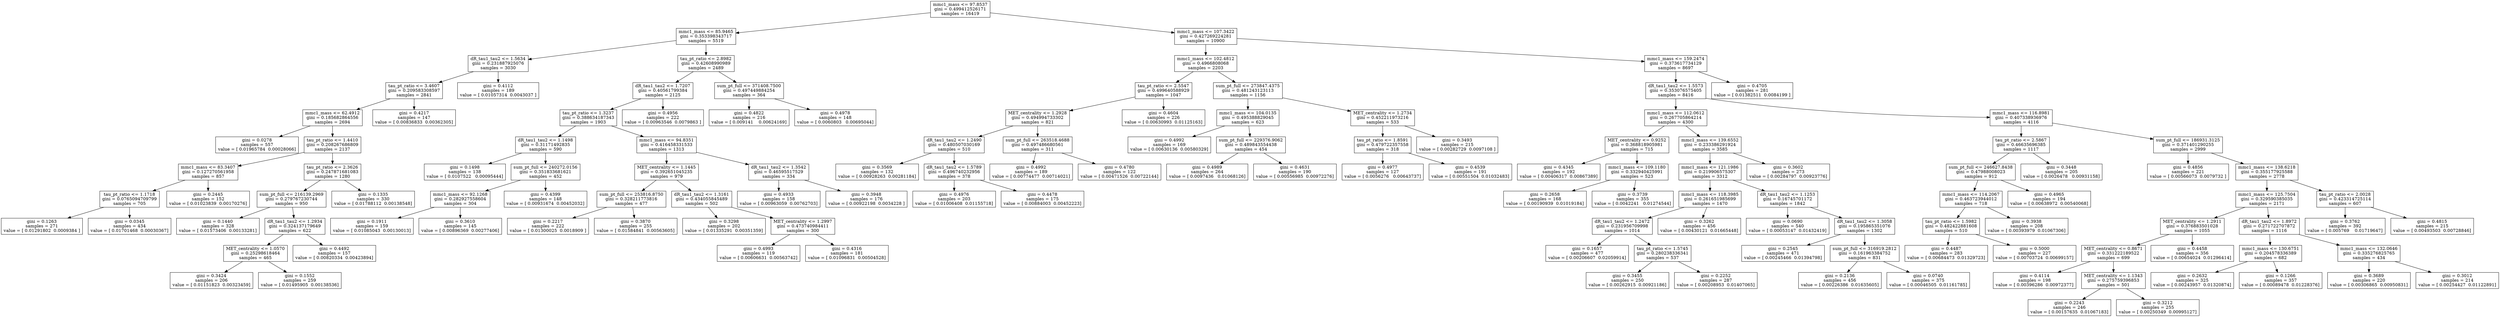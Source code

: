 digraph Tree {
0 [label="mmc1_mass <= 97.8537\ngini = 0.499412526171\nsamples = 16419", shape="box"] ;
1 [label="mmc1_mass <= 85.9465\ngini = 0.353398343717\nsamples = 5519", shape="box"] ;
0 -> 1 ;
2 [label="dR_tau1_tau2 <= 1.5634\ngini = 0.231887925076\nsamples = 3030", shape="box"] ;
1 -> 2 ;
3 [label="tau_pt_ratio <= 3.4607\ngini = 0.209583308597\nsamples = 2841", shape="box"] ;
2 -> 3 ;
4 [label="mmc1_mass <= 62.4912\ngini = 0.185682864556\nsamples = 2694", shape="box"] ;
3 -> 4 ;
5 [label="gini = 0.0278\nsamples = 557\nvalue = [ 0.01965784  0.00028066]", shape="box"] ;
4 -> 5 ;
6 [label="tau_pt_ratio <= 1.4410\ngini = 0.208267686809\nsamples = 2137", shape="box"] ;
4 -> 6 ;
7 [label="mmc1_mass <= 83.3407\ngini = 0.127270561958\nsamples = 857", shape="box"] ;
6 -> 7 ;
8 [label="tau_pt_ratio <= 1.1718\ngini = 0.0765094709799\nsamples = 705", shape="box"] ;
7 -> 8 ;
9 [label="gini = 0.1263\nsamples = 271\nvalue = [ 0.01291802  0.0009384 ]", shape="box"] ;
8 -> 9 ;
10 [label="gini = 0.0345\nsamples = 434\nvalue = [ 0.01701468  0.00030367]", shape="box"] ;
8 -> 10 ;
11 [label="gini = 0.2445\nsamples = 152\nvalue = [ 0.01023839  0.00170276]", shape="box"] ;
7 -> 11 ;
12 [label="tau_pt_ratio <= 2.3626\ngini = 0.247871681083\nsamples = 1280", shape="box"] ;
6 -> 12 ;
13 [label="sum_pt_full <= 216139.2969\ngini = 0.279767230744\nsamples = 950", shape="box"] ;
12 -> 13 ;
14 [label="gini = 0.1440\nsamples = 328\nvalue = [ 0.01573406  0.00133281]", shape="box"] ;
13 -> 14 ;
15 [label="dR_tau1_tau2 <= 1.2934\ngini = 0.324137179649\nsamples = 622", shape="box"] ;
13 -> 15 ;
16 [label="MET_centrality <= 1.0570\ngini = 0.25298618464\nsamples = 465", shape="box"] ;
15 -> 16 ;
17 [label="gini = 0.3424\nsamples = 206\nvalue = [ 0.01151823  0.00323459]", shape="box"] ;
16 -> 17 ;
18 [label="gini = 0.1552\nsamples = 259\nvalue = [ 0.01495905  0.00138536]", shape="box"] ;
16 -> 18 ;
19 [label="gini = 0.4492\nsamples = 157\nvalue = [ 0.00820334  0.00423894]", shape="box"] ;
15 -> 19 ;
20 [label="gini = 0.1335\nsamples = 330\nvalue = [ 0.01788112  0.00138548]", shape="box"] ;
12 -> 20 ;
21 [label="gini = 0.4217\nsamples = 147\nvalue = [ 0.00836833  0.00362305]", shape="box"] ;
3 -> 21 ;
22 [label="gini = 0.4112\nsamples = 189\nvalue = [ 0.01057314  0.0043037 ]", shape="box"] ;
2 -> 22 ;
23 [label="tau_pt_ratio <= 2.8982\ngini = 0.42608990989\nsamples = 2489", shape="box"] ;
1 -> 23 ;
24 [label="dR_tau1_tau2 <= 1.7207\ngini = 0.40561799384\nsamples = 2125", shape="box"] ;
23 -> 24 ;
25 [label="tau_pt_ratio <= 1.3237\ngini = 0.388634187343\nsamples = 1903", shape="box"] ;
24 -> 25 ;
26 [label="dR_tau1_tau2 <= 1.1498\ngini = 0.31171492835\nsamples = 590", shape="box"] ;
25 -> 26 ;
27 [label="gini = 0.1498\nsamples = 138\nvalue = [ 0.0107522   0.00095444]", shape="box"] ;
26 -> 27 ;
28 [label="sum_pt_full <= 240272.0156\ngini = 0.351833681621\nsamples = 452", shape="box"] ;
26 -> 28 ;
29 [label="mmc1_mass <= 92.1268\ngini = 0.282927558604\nsamples = 304", shape="box"] ;
28 -> 29 ;
30 [label="gini = 0.1911\nsamples = 159\nvalue = [ 0.01085043  0.00130013]", shape="box"] ;
29 -> 30 ;
31 [label="gini = 0.3610\nsamples = 145\nvalue = [ 0.00896369  0.00277406]", shape="box"] ;
29 -> 31 ;
32 [label="gini = 0.4399\nsamples = 148\nvalue = [ 0.00931674  0.00452032]", shape="box"] ;
28 -> 32 ;
33 [label="mmc1_mass <= 94.8351\ngini = 0.416458331533\nsamples = 1313", shape="box"] ;
25 -> 33 ;
34 [label="MET_centrality <= 1.1445\ngini = 0.392651045235\nsamples = 979", shape="box"] ;
33 -> 34 ;
35 [label="sum_pt_full <= 253816.8750\ngini = 0.328211773816\nsamples = 477", shape="box"] ;
34 -> 35 ;
36 [label="gini = 0.2217\nsamples = 222\nvalue = [ 0.01300025  0.0018909 ]", shape="box"] ;
35 -> 36 ;
37 [label="gini = 0.3870\nsamples = 255\nvalue = [ 0.01584841  0.00563605]", shape="box"] ;
35 -> 37 ;
38 [label="dR_tau1_tau2 <= 1.3161\ngini = 0.434055845489\nsamples = 502", shape="box"] ;
34 -> 38 ;
39 [label="gini = 0.3298\nsamples = 202\nvalue = [ 0.01335291  0.00351359]", shape="box"] ;
38 -> 39 ;
40 [label="MET_centrality <= 1.2997\ngini = 0.473740984411\nsamples = 300", shape="box"] ;
38 -> 40 ;
41 [label="gini = 0.4993\nsamples = 119\nvalue = [ 0.00606631  0.00563742]", shape="box"] ;
40 -> 41 ;
42 [label="gini = 0.4316\nsamples = 181\nvalue = [ 0.01096831  0.00504528]", shape="box"] ;
40 -> 42 ;
43 [label="dR_tau1_tau2 <= 1.3542\ngini = 0.46595517529\nsamples = 334", shape="box"] ;
33 -> 43 ;
44 [label="gini = 0.4933\nsamples = 158\nvalue = [ 0.00963059  0.00762703]", shape="box"] ;
43 -> 44 ;
45 [label="gini = 0.3948\nsamples = 176\nvalue = [ 0.00922198  0.0034228 ]", shape="box"] ;
43 -> 45 ;
46 [label="gini = 0.4956\nsamples = 222\nvalue = [ 0.00963546  0.0079863 ]", shape="box"] ;
24 -> 46 ;
47 [label="sum_pt_full <= 371408.7500\ngini = 0.497449884254\nsamples = 364", shape="box"] ;
23 -> 47 ;
48 [label="gini = 0.4822\nsamples = 216\nvalue = [ 0.009141    0.00624169]", shape="box"] ;
47 -> 48 ;
49 [label="gini = 0.4978\nsamples = 148\nvalue = [ 0.0060803   0.00695044]", shape="box"] ;
47 -> 49 ;
50 [label="mmc1_mass <= 107.3422\ngini = 0.427269224281\nsamples = 10900", shape="box"] ;
0 -> 50 ;
51 [label="mmc1_mass <= 102.4812\ngini = 0.4966808068\nsamples = 2203", shape="box"] ;
50 -> 51 ;
52 [label="tau_pt_ratio <= 2.5547\ngini = 0.499640588929\nsamples = 1047", shape="box"] ;
51 -> 52 ;
53 [label="MET_centrality <= 1.2928\ngini = 0.494994733302\nsamples = 821", shape="box"] ;
52 -> 53 ;
54 [label="dR_tau1_tau2 <= 1.2490\ngini = 0.480507030169\nsamples = 510", shape="box"] ;
53 -> 54 ;
55 [label="gini = 0.3569\nsamples = 132\nvalue = [ 0.00928263  0.00281184]", shape="box"] ;
54 -> 55 ;
56 [label="dR_tau1_tau2 <= 1.5789\ngini = 0.496740232956\nsamples = 378", shape="box"] ;
54 -> 56 ;
57 [label="gini = 0.4976\nsamples = 203\nvalue = [ 0.01006408  0.01155718]", shape="box"] ;
56 -> 57 ;
58 [label="gini = 0.4478\nsamples = 175\nvalue = [ 0.00884003  0.00452223]", shape="box"] ;
56 -> 58 ;
59 [label="sum_pt_full <= 263518.4688\ngini = 0.497486680561\nsamples = 311", shape="box"] ;
53 -> 59 ;
60 [label="gini = 0.4992\nsamples = 189\nvalue = [ 0.00774477  0.00714021]", shape="box"] ;
59 -> 60 ;
61 [label="gini = 0.4780\nsamples = 122\nvalue = [ 0.00471526  0.00722144]", shape="box"] ;
59 -> 61 ;
62 [label="gini = 0.4604\nsamples = 226\nvalue = [ 0.00630993  0.01125163]", shape="box"] ;
52 -> 62 ;
63 [label="sum_pt_full <= 273847.4375\ngini = 0.481243123113\nsamples = 1156", shape="box"] ;
51 -> 63 ;
64 [label="mmc1_mass <= 104.0135\ngini = 0.495388829045\nsamples = 623", shape="box"] ;
63 -> 64 ;
65 [label="gini = 0.4992\nsamples = 169\nvalue = [ 0.00630136  0.00580329]", shape="box"] ;
64 -> 65 ;
66 [label="sum_pt_full <= 229376.9062\ngini = 0.489843554438\nsamples = 454", shape="box"] ;
64 -> 66 ;
67 [label="gini = 0.4989\nsamples = 264\nvalue = [ 0.0097436   0.01068126]", shape="box"] ;
66 -> 67 ;
68 [label="gini = 0.4631\nsamples = 190\nvalue = [ 0.00556985  0.00972276]", shape="box"] ;
66 -> 68 ;
69 [label="MET_centrality <= 1.2734\ngini = 0.452211973216\nsamples = 533", shape="box"] ;
63 -> 69 ;
70 [label="tau_pt_ratio <= 1.8591\ngini = 0.479722357558\nsamples = 318", shape="box"] ;
69 -> 70 ;
71 [label="gini = 0.4977\nsamples = 127\nvalue = [ 0.0056276   0.00643737]", shape="box"] ;
70 -> 71 ;
72 [label="gini = 0.4539\nsamples = 191\nvalue = [ 0.00551504  0.01032483]", shape="box"] ;
70 -> 72 ;
73 [label="gini = 0.3493\nsamples = 215\nvalue = [ 0.00282729  0.0097108 ]", shape="box"] ;
69 -> 73 ;
74 [label="mmc1_mass <= 159.2474\ngini = 0.373617734129\nsamples = 8697", shape="box"] ;
50 -> 74 ;
75 [label="dR_tau1_tau2 <= 1.5573\ngini = 0.353076575405\nsamples = 8416", shape="box"] ;
74 -> 75 ;
76 [label="mmc1_mass <= 112.0612\ngini = 0.267705864214\nsamples = 4300", shape="box"] ;
75 -> 76 ;
77 [label="MET_centrality <= 0.9252\ngini = 0.368818905981\nsamples = 715", shape="box"] ;
76 -> 77 ;
78 [label="gini = 0.4345\nsamples = 192\nvalue = [ 0.00406317  0.00867389]", shape="box"] ;
77 -> 78 ;
79 [label="mmc1_mass <= 109.1180\ngini = 0.332940425991\nsamples = 523", shape="box"] ;
77 -> 79 ;
80 [label="gini = 0.2658\nsamples = 168\nvalue = [ 0.00190939  0.01019184]", shape="box"] ;
79 -> 80 ;
81 [label="gini = 0.3739\nsamples = 355\nvalue = [ 0.0042241   0.01274544]", shape="box"] ;
79 -> 81 ;
82 [label="mmc1_mass <= 139.6552\ngini = 0.233386291924\nsamples = 3585", shape="box"] ;
76 -> 82 ;
83 [label="mmc1_mass <= 121.1986\ngini = 0.219906575307\nsamples = 3312", shape="box"] ;
82 -> 83 ;
84 [label="mmc1_mass <= 118.3985\ngini = 0.261651985699\nsamples = 1470", shape="box"] ;
83 -> 84 ;
85 [label="dR_tau1_tau2 <= 1.2472\ngini = 0.231956709998\nsamples = 1014", shape="box"] ;
84 -> 85 ;
86 [label="gini = 0.1657\nsamples = 477\nvalue = [ 0.00206607  0.02059914]", shape="box"] ;
85 -> 86 ;
87 [label="tau_pt_ratio <= 1.5745\ngini = 0.280238336341\nsamples = 537", shape="box"] ;
85 -> 87 ;
88 [label="gini = 0.3455\nsamples = 250\nvalue = [ 0.00262915  0.00921186]", shape="box"] ;
87 -> 88 ;
89 [label="gini = 0.2252\nsamples = 287\nvalue = [ 0.00208953  0.01407065]", shape="box"] ;
87 -> 89 ;
90 [label="gini = 0.3262\nsamples = 456\nvalue = [ 0.00430121  0.01665448]", shape="box"] ;
84 -> 90 ;
91 [label="dR_tau1_tau2 <= 1.1253\ngini = 0.16745701172\nsamples = 1842", shape="box"] ;
83 -> 91 ;
92 [label="gini = 0.0690\nsamples = 540\nvalue = [ 0.00053147  0.01432419]", shape="box"] ;
91 -> 92 ;
93 [label="dR_tau1_tau2 <= 1.3058\ngini = 0.195865351076\nsamples = 1302", shape="box"] ;
91 -> 93 ;
94 [label="gini = 0.2545\nsamples = 471\nvalue = [ 0.00245466  0.01394798]", shape="box"] ;
93 -> 94 ;
95 [label="sum_pt_full <= 316919.2812\ngini = 0.161963384752\nsamples = 831", shape="box"] ;
93 -> 95 ;
96 [label="gini = 0.2136\nsamples = 456\nvalue = [ 0.00226386  0.01635605]", shape="box"] ;
95 -> 96 ;
97 [label="gini = 0.0740\nsamples = 375\nvalue = [ 0.00046505  0.01161785]", shape="box"] ;
95 -> 97 ;
98 [label="gini = 0.3602\nsamples = 273\nvalue = [ 0.00284797  0.00923776]", shape="box"] ;
82 -> 98 ;
99 [label="mmc1_mass <= 116.8981\ngini = 0.407338936976\nsamples = 4116", shape="box"] ;
75 -> 99 ;
100 [label="tau_pt_ratio <= 2.5867\ngini = 0.46635696385\nsamples = 1117", shape="box"] ;
99 -> 100 ;
101 [label="sum_pt_full <= 246627.8438\ngini = 0.47988008023\nsamples = 912", shape="box"] ;
100 -> 101 ;
102 [label="mmc1_mass <= 114.2067\ngini = 0.463723944012\nsamples = 718", shape="box"] ;
101 -> 102 ;
103 [label="tau_pt_ratio <= 1.5982\ngini = 0.482422881608\nsamples = 510", shape="box"] ;
102 -> 103 ;
104 [label="gini = 0.4487\nsamples = 283\nvalue = [ 0.00684473  0.01329723]", shape="box"] ;
103 -> 104 ;
105 [label="gini = 0.5000\nsamples = 227\nvalue = [ 0.00703724  0.00699157]", shape="box"] ;
103 -> 105 ;
106 [label="gini = 0.3938\nsamples = 208\nvalue = [ 0.00393979  0.01067306]", shape="box"] ;
102 -> 106 ;
107 [label="gini = 0.4965\nsamples = 194\nvalue = [ 0.00638972  0.00540068]", shape="box"] ;
101 -> 107 ;
108 [label="gini = 0.3448\nsamples = 205\nvalue = [ 0.0026478   0.00931158]", shape="box"] ;
100 -> 108 ;
109 [label="sum_pt_full <= 186931.3125\ngini = 0.371401290255\nsamples = 2999", shape="box"] ;
99 -> 109 ;
110 [label="gini = 0.4856\nsamples = 221\nvalue = [ 0.00566073  0.0079732 ]", shape="box"] ;
109 -> 110 ;
111 [label="mmc1_mass <= 138.6218\ngini = 0.355177925588\nsamples = 2778", shape="box"] ;
109 -> 111 ;
112 [label="mmc1_mass <= 125.7504\ngini = 0.329590385035\nsamples = 2171", shape="box"] ;
111 -> 112 ;
113 [label="MET_centrality <= 1.2911\ngini = 0.376883501028\nsamples = 1055", shape="box"] ;
112 -> 113 ;
114 [label="MET_centrality <= 0.8671\ngini = 0.331222189522\nsamples = 699", shape="box"] ;
113 -> 114 ;
115 [label="gini = 0.4114\nsamples = 198\nvalue = [ 0.00396286  0.00972377]", shape="box"] ;
114 -> 115 ;
116 [label="MET_centrality <= 1.1343\ngini = 0.275759396853\nsamples = 501", shape="box"] ;
114 -> 116 ;
117 [label="gini = 0.2243\nsamples = 246\nvalue = [ 0.00157635  0.01067183]", shape="box"] ;
116 -> 117 ;
118 [label="gini = 0.3212\nsamples = 255\nvalue = [ 0.00250349  0.00995127]", shape="box"] ;
116 -> 118 ;
119 [label="gini = 0.4458\nsamples = 356\nvalue = [ 0.00654024  0.01296414]", shape="box"] ;
113 -> 119 ;
120 [label="dR_tau1_tau2 <= 1.8972\ngini = 0.271722707872\nsamples = 1116", shape="box"] ;
112 -> 120 ;
121 [label="mmc1_mass <= 130.6751\ngini = 0.204578336389\nsamples = 682", shape="box"] ;
120 -> 121 ;
122 [label="gini = 0.2632\nsamples = 325\nvalue = [ 0.00243957  0.01320874]", shape="box"] ;
121 -> 122 ;
123 [label="gini = 0.1266\nsamples = 357\nvalue = [ 0.00089478  0.01228376]", shape="box"] ;
121 -> 123 ;
124 [label="mmc1_mass <= 132.0646\ngini = 0.335276825765\nsamples = 434", shape="box"] ;
120 -> 124 ;
125 [label="gini = 0.3689\nsamples = 220\nvalue = [ 0.00306865  0.00950831]", shape="box"] ;
124 -> 125 ;
126 [label="gini = 0.3012\nsamples = 214\nvalue = [ 0.00254427  0.01122891]", shape="box"] ;
124 -> 126 ;
127 [label="tau_pt_ratio <= 2.0028\ngini = 0.423314725114\nsamples = 607", shape="box"] ;
111 -> 127 ;
128 [label="gini = 0.3762\nsamples = 392\nvalue = [ 0.005769    0.01719647]", shape="box"] ;
127 -> 128 ;
129 [label="gini = 0.4815\nsamples = 215\nvalue = [ 0.00493503  0.00728846]", shape="box"] ;
127 -> 129 ;
130 [label="gini = 0.4705\nsamples = 281\nvalue = [ 0.01382511  0.0084199 ]", shape="box"] ;
74 -> 130 ;
}